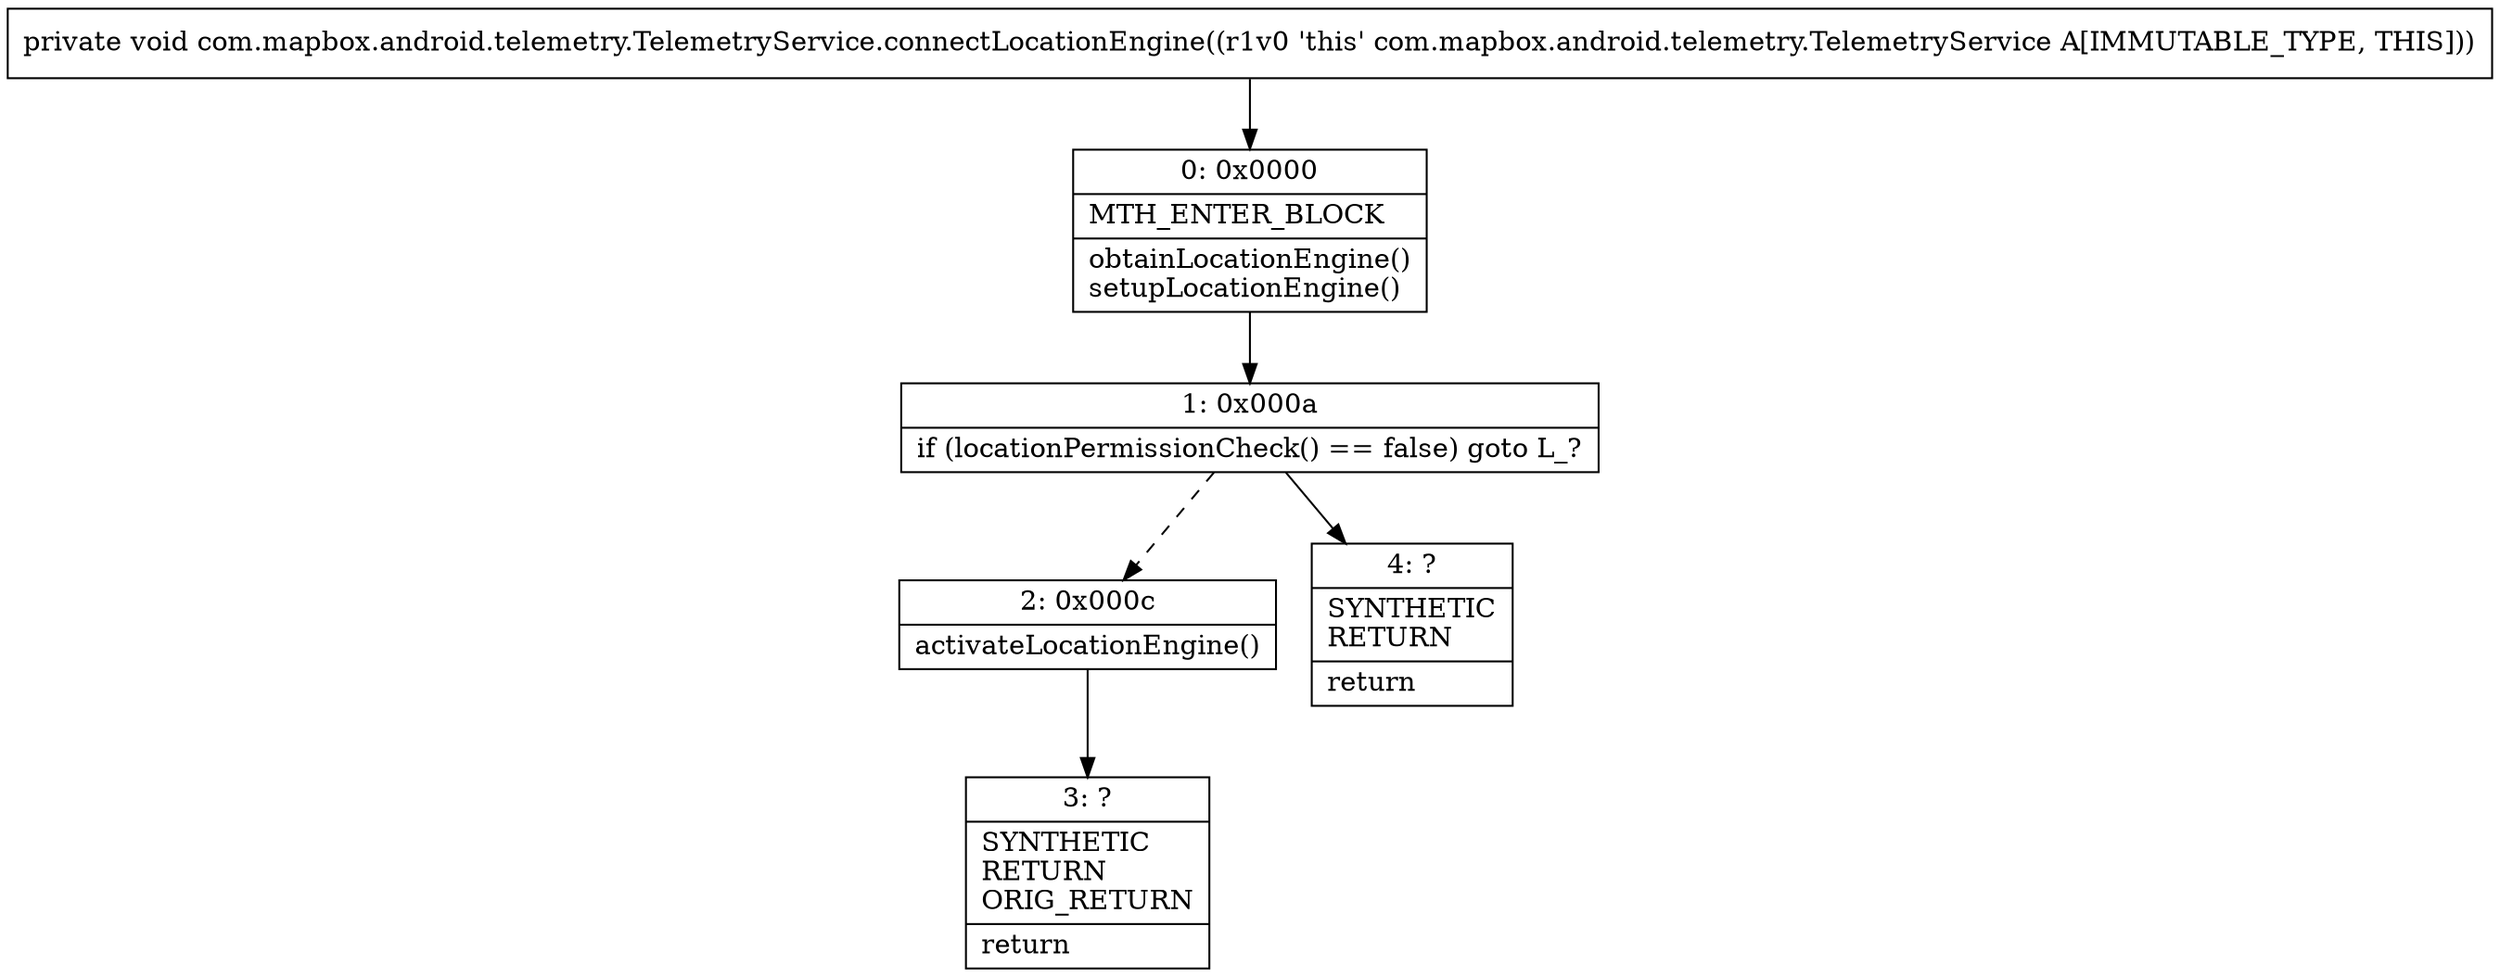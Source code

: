 digraph "CFG forcom.mapbox.android.telemetry.TelemetryService.connectLocationEngine()V" {
Node_0 [shape=record,label="{0\:\ 0x0000|MTH_ENTER_BLOCK\l|obtainLocationEngine()\lsetupLocationEngine()\l}"];
Node_1 [shape=record,label="{1\:\ 0x000a|if (locationPermissionCheck() == false) goto L_?\l}"];
Node_2 [shape=record,label="{2\:\ 0x000c|activateLocationEngine()\l}"];
Node_3 [shape=record,label="{3\:\ ?|SYNTHETIC\lRETURN\lORIG_RETURN\l|return\l}"];
Node_4 [shape=record,label="{4\:\ ?|SYNTHETIC\lRETURN\l|return\l}"];
MethodNode[shape=record,label="{private void com.mapbox.android.telemetry.TelemetryService.connectLocationEngine((r1v0 'this' com.mapbox.android.telemetry.TelemetryService A[IMMUTABLE_TYPE, THIS])) }"];
MethodNode -> Node_0;
Node_0 -> Node_1;
Node_1 -> Node_2[style=dashed];
Node_1 -> Node_4;
Node_2 -> Node_3;
}

